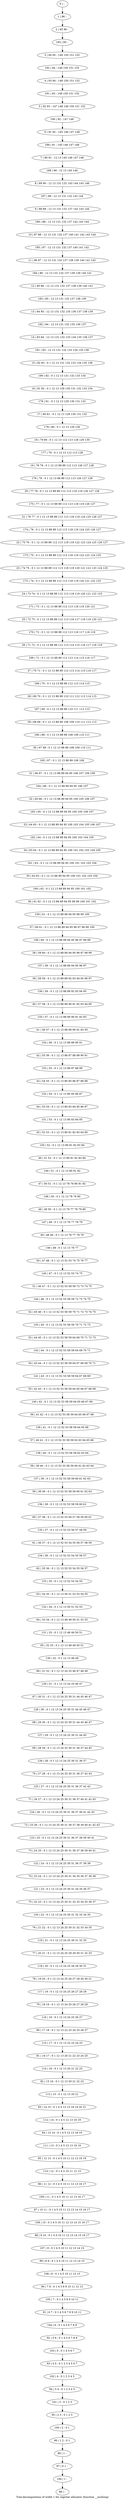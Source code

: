digraph G {
graph [label="Tree-decomposition of width 1 for register allocator (function __mullong)"]
0[label="0 | : "];
1[label="1 | 96 : "];
2[label="2 | 95 96 : "];
3[label="3 | 94 95 : 149 150 151 152 "];
4[label="4 | 93 94 : 149 150 151 152 "];
5[label="5 | 92 93 : 147 148 149 150 151 152 "];
6[label="6 | 91 92 : 145 146 147 148 "];
7[label="7 | 90 91 : 12 13 145 146 147 148 "];
8[label="8 | 89 90 : 12 13 131 132 143 144 145 146 "];
9[label="9 | 88 89 : 12 13 131 132 137 142 143 144 "];
10[label="10 | 87 88 : 12 13 131 132 137 140 141 142 143 144 "];
11[label="11 | 86 87 : 12 13 131 132 137 138 139 140 141 142 "];
12[label="12 | 85 86 : 12 13 131 132 137 138 139 140 141 "];
13[label="13 | 84 85 : 12 13 131 132 135 136 137 138 139 "];
14[label="14 | 83 84 : 12 13 131 132 133 134 135 136 137 "];
15[label="15 | 82 83 : 0 1 12 13 131 132 133 134 135 136 "];
16[label="16 | 81 82 : 0 1 12 13 129 130 131 132 133 134 "];
17[label="17 | 80 81 : 0 1 12 13 129 130 131 132 "];
18[label="18 | 79 80 : 0 1 12 13 112 113 128 129 130 "];
19[label="19 | 78 79 : 0 1 12 13 88 89 112 113 126 127 128 "];
20[label="20 | 77 78 : 0 1 12 13 88 89 112 113 118 119 126 127 128 "];
21[label="21 | 76 77 : 0 1 12 13 88 89 112 113 118 119 124 125 126 127 "];
22[label="22 | 75 76 : 0 1 12 13 88 89 112 113 118 119 122 123 124 125 126 127 "];
23[label="23 | 74 75 : 0 1 12 13 88 89 112 113 118 119 120 121 122 123 124 125 "];
24[label="24 | 73 74 : 0 1 12 13 88 89 112 113 118 119 120 121 122 123 "];
25[label="25 | 72 73 : 0 1 12 13 88 89 112 113 116 117 118 119 120 121 "];
26[label="26 | 71 72 : 0 1 12 13 88 89 112 113 114 115 116 117 118 119 "];
27[label="27 | 70 71 : 0 1 12 13 88 89 112 113 114 115 116 117 "];
28[label="28 | 69 70 : 0 1 12 13 88 89 110 111 112 113 114 115 "];
29[label="29 | 68 69 : 0 1 12 13 88 89 108 109 110 111 112 113 "];
30[label="30 | 67 68 : 0 1 12 13 88 89 108 109 110 111 "];
31[label="31 | 66 67 : 0 1 12 13 88 89 94 95 106 107 108 109 "];
32[label="32 | 65 66 : 0 1 12 13 88 89 94 95 100 105 106 107 "];
33[label="33 | 64 65 : 0 1 12 13 88 89 94 95 100 103 104 105 106 107 "];
34[label="34 | 63 64 : 0 1 12 13 88 89 94 95 100 101 102 103 104 105 "];
35[label="35 | 62 63 : 0 1 12 13 88 89 94 95 100 101 102 103 104 "];
36[label="36 | 61 62 : 0 1 12 13 88 89 94 95 98 99 100 101 102 "];
37[label="37 | 60 61 : 0 1 12 13 88 89 94 95 96 97 98 99 100 "];
38[label="38 | 59 60 : 0 1 12 13 88 89 94 95 96 97 98 99 "];
39[label="39 | 58 59 : 0 1 12 13 88 89 92 93 94 95 96 97 "];
40[label="40 | 57 58 : 0 1 12 13 88 89 90 91 92 93 94 95 "];
41[label="41 | 56 57 : 0 1 12 13 88 89 90 91 92 93 "];
42[label="42 | 55 56 : 0 1 12 13 86 87 88 89 90 91 "];
43[label="43 | 54 55 : 0 1 12 13 80 85 86 87 88 89 "];
44[label="44 | 53 54 : 0 1 12 13 80 83 84 85 86 87 "];
45[label="45 | 52 53 : 0 1 12 13 80 81 82 83 84 85 "];
46[label="46 | 51 52 : 0 1 12 13 80 81 82 83 84 "];
47[label="47 | 50 51 : 0 1 12 13 78 79 80 81 82 "];
48[label="48 | 49 50 : 0 1 12 13 76 77 78 79 80 "];
49[label="49 | 48 49 : 0 1 12 13 76 77 78 79 "];
50[label="50 | 47 48 : 0 1 12 13 52 53 74 75 76 77 "];
51[label="51 | 46 47 : 0 1 12 13 52 53 58 59 72 73 74 75 "];
52[label="52 | 45 46 : 0 1 12 13 52 53 58 59 70 71 72 73 74 75 "];
53[label="53 | 44 45 : 0 1 12 13 52 53 58 59 64 69 70 71 72 73 "];
54[label="54 | 43 44 : 0 1 12 13 52 53 58 59 64 67 68 69 70 71 "];
55[label="55 | 42 43 : 0 1 12 13 52 53 58 59 64 65 66 67 68 69 "];
56[label="56 | 41 42 : 0 1 12 13 52 53 58 59 64 65 66 67 68 "];
57[label="57 | 40 41 : 0 1 12 13 52 53 58 59 62 63 64 65 66 "];
58[label="58 | 39 40 : 0 1 12 13 52 53 58 59 60 61 62 63 64 "];
59[label="59 | 38 39 : 0 1 12 13 52 53 58 59 60 61 62 63 "];
60[label="60 | 37 38 : 0 1 12 13 52 53 56 57 58 59 60 61 "];
61[label="61 | 36 37 : 0 1 12 13 52 53 54 55 56 57 58 59 "];
62[label="62 | 35 36 : 0 1 12 13 52 53 54 55 56 57 "];
63[label="63 | 34 35 : 0 1 12 13 50 51 52 53 54 55 "];
64[label="64 | 33 34 : 0 1 12 13 48 49 50 51 52 53 "];
65[label="65 | 32 33 : 0 1 12 13 48 49 50 51 "];
66[label="66 | 31 32 : 0 1 12 13 24 25 46 47 48 49 "];
67[label="67 | 30 31 : 0 1 12 13 24 25 30 31 44 45 46 47 "];
68[label="68 | 29 30 : 0 1 12 13 24 25 30 31 44 45 46 47 "];
69[label="69 | 28 29 : 0 1 12 13 24 25 30 31 36 37 44 45 "];
70[label="70 | 27 28 : 0 1 12 13 24 25 30 31 36 37 42 43 "];
71[label="71 | 26 27 : 0 1 12 13 24 25 30 31 36 37 40 41 42 43 "];
72[label="72 | 25 26 : 0 1 12 13 24 25 30 31 36 37 38 39 40 41 42 43 "];
73[label="73 | 24 25 : 0 1 12 13 24 25 30 31 36 37 38 39 40 41 "];
74[label="74 | 23 24 : 0 1 12 13 24 25 30 31 34 35 36 37 38 39 "];
75[label="75 | 22 23 : 0 1 12 13 24 25 30 31 32 33 34 35 36 37 "];
76[label="76 | 21 22 : 0 1 12 13 24 25 30 31 32 33 34 35 "];
77[label="77 | 20 21 : 0 1 12 13 24 25 28 29 30 31 32 33 "];
78[label="78 | 19 20 : 0 1 12 13 24 25 26 27 28 29 30 31 "];
79[label="79 | 18 19 : 0 1 12 13 24 25 26 27 28 29 "];
80[label="80 | 17 18 : 0 1 12 13 22 23 24 25 26 27 "];
81[label="81 | 16 17 : 0 1 12 13 20 21 22 23 24 25 "];
82[label="82 | 15 16 : 0 1 12 13 20 21 22 23 "];
83[label="83 | 14 15 : 0 1 4 5 12 13 18 19 20 21 "];
84[label="84 | 13 14 : 0 1 4 5 12 13 18 19 "];
85[label="85 | 12 13 : 0 1 4 5 10 11 12 13 18 19 "];
86[label="86 | 11 12 : 0 1 4 5 10 11 12 13 16 17 "];
87[label="87 | 10 11 : 0 1 4 5 10 11 12 13 14 15 16 17 "];
88[label="88 | 9 10 : 0 1 4 5 10 11 12 13 14 15 16 17 "];
89[label="89 | 8 9 : 0 1 4 5 10 11 12 13 14 15 "];
90[label="90 | 7 8 : 0 1 4 5 8 9 10 11 12 13 "];
91[label="91 | 6 7 : 0 1 4 5 6 7 8 9 10 11 "];
92[label="92 | 5 6 : 0 1 4 5 6 7 8 9 "];
93[label="93 | 4 5 : 0 1 2 3 4 5 6 7 "];
94[label="94 | 3 4 : 0 1 2 3 4 5 "];
95[label="95 | 2 3 : 0 1 2 3 "];
96[label="96 | 1 2 : 0 1 "];
97[label="97 | 0 1 : "];
98[label="98 | : "];
99[label="99 | 1 : "];
100[label="100 | 2 : 0 1 "];
101[label="101 | 3 : 0 1 2 3 "];
102[label="102 | 4 : 0 1 2 3 4 5 "];
103[label="103 | 5 : 0 1 4 5 6 7 "];
104[label="104 | 6 : 0 1 4 5 6 7 8 9 "];
105[label="105 | 7 : 0 1 4 5 8 9 10 11 "];
106[label="106 | 8 : 0 1 4 5 10 11 12 13 "];
107[label="107 | 9 : 0 1 4 5 10 11 12 13 14 15 "];
108[label="108 | 10 : 0 1 4 5 10 11 12 13 14 15 16 17 "];
109[label="109 | 11 : 0 1 4 5 10 11 12 13 16 17 "];
110[label="110 | 12 : 0 1 4 5 10 11 12 13 "];
111[label="111 | 13 : 0 1 4 5 12 13 18 19 "];
112[label="112 | 14 : 0 1 4 5 12 13 18 19 "];
113[label="113 | 15 : 0 1 12 13 20 21 "];
114[label="114 | 16 : 0 1 12 13 20 21 22 23 "];
115[label="115 | 17 : 0 1 12 13 22 23 24 25 "];
116[label="116 | 18 : 0 1 12 13 24 25 26 27 "];
117[label="117 | 19 : 0 1 12 13 24 25 26 27 28 29 "];
118[label="118 | 20 : 0 1 12 13 24 25 28 29 30 31 "];
119[label="119 | 21 : 0 1 12 13 24 25 30 31 32 33 "];
120[label="120 | 22 : 0 1 12 13 24 25 30 31 32 33 34 35 "];
121[label="121 | 23 : 0 1 12 13 24 25 30 31 34 35 36 37 "];
122[label="122 | 24 : 0 1 12 13 24 25 30 31 36 37 38 39 "];
123[label="123 | 25 : 0 1 12 13 24 25 30 31 36 37 38 39 40 41 "];
124[label="124 | 26 : 0 1 12 13 24 25 30 31 36 37 40 41 42 43 "];
125[label="125 | 27 : 0 1 12 13 24 25 30 31 36 37 42 43 "];
126[label="126 | 28 : 0 1 12 13 24 25 30 31 36 37 "];
127[label="127 | 29 : 0 1 12 13 24 25 30 31 44 45 "];
128[label="128 | 30 : 0 1 12 13 24 25 30 31 44 45 46 47 "];
129[label="129 | 31 : 0 1 12 13 24 25 46 47 "];
130[label="130 | 32 : 0 1 12 13 48 49 "];
131[label="131 | 33 : 0 1 12 13 48 49 50 51 "];
132[label="132 | 34 : 0 1 12 13 50 51 52 53 "];
133[label="133 | 35 : 0 1 12 13 52 53 54 55 "];
134[label="134 | 36 : 0 1 12 13 52 53 54 55 56 57 "];
135[label="135 | 37 : 0 1 12 13 52 53 56 57 58 59 "];
136[label="136 | 38 : 0 1 12 13 52 53 58 59 60 61 "];
137[label="137 | 39 : 0 1 12 13 52 53 58 59 60 61 62 63 "];
138[label="138 | 40 : 0 1 12 13 52 53 58 59 62 63 64 "];
139[label="139 | 41 : 0 1 12 13 52 53 58 59 64 65 66 "];
140[label="140 | 42 : 0 1 12 13 52 53 58 59 64 65 66 67 68 "];
141[label="141 | 43 : 0 1 12 13 52 53 58 59 64 67 68 69 "];
142[label="142 | 44 : 0 1 12 13 52 53 58 59 64 69 70 71 "];
143[label="143 | 45 : 0 1 12 13 52 53 58 59 70 71 72 73 "];
144[label="144 | 46 : 0 1 12 13 52 53 58 59 72 73 74 75 "];
145[label="145 | 47 : 0 1 12 13 52 53 74 75 "];
146[label="146 | 48 : 0 1 12 13 76 77 "];
147[label="147 | 49 : 0 1 12 13 76 77 78 79 "];
148[label="148 | 50 : 0 1 12 13 78 79 80 "];
149[label="149 | 51 : 0 1 12 13 80 81 82 "];
150[label="150 | 52 : 0 1 12 13 80 81 82 83 84 "];
151[label="151 | 53 : 0 1 12 13 80 83 84 85 "];
152[label="152 | 54 : 0 1 12 13 80 85 86 87 "];
153[label="153 | 55 : 0 1 12 13 86 87 88 89 "];
154[label="154 | 56 : 0 1 12 13 88 89 90 91 "];
155[label="155 | 57 : 0 1 12 13 88 89 90 91 92 93 "];
156[label="156 | 58 : 0 1 12 13 88 89 92 93 94 95 "];
157[label="157 | 59 : 0 1 12 13 88 89 94 95 96 97 "];
158[label="158 | 60 : 0 1 12 13 88 89 94 95 96 97 98 99 "];
159[label="159 | 61 : 0 1 12 13 88 89 94 95 98 99 100 "];
160[label="160 | 62 : 0 1 12 13 88 89 94 95 100 101 102 "];
161[label="161 | 63 : 0 1 12 13 88 89 94 95 100 101 102 103 104 "];
162[label="162 | 64 : 0 1 12 13 88 89 94 95 100 103 104 105 "];
163[label="163 | 65 : 0 1 12 13 88 89 94 95 100 105 106 107 "];
164[label="164 | 66 : 0 1 12 13 88 89 94 95 106 107 "];
165[label="165 | 67 : 0 1 12 13 88 89 108 109 "];
166[label="166 | 68 : 0 1 12 13 88 89 108 109 110 111 "];
167[label="167 | 69 : 0 1 12 13 88 89 110 111 112 113 "];
168[label="168 | 70 : 0 1 12 13 88 89 112 113 114 115 "];
169[label="169 | 71 : 0 1 12 13 88 89 112 113 114 115 116 117 "];
170[label="170 | 72 : 0 1 12 13 88 89 112 113 116 117 118 119 "];
171[label="171 | 73 : 0 1 12 13 88 89 112 113 118 119 120 121 "];
172[label="172 | 74 : 0 1 12 13 88 89 112 113 118 119 120 121 122 123 "];
173[label="173 | 75 : 0 1 12 13 88 89 112 113 118 119 122 123 124 125 "];
174[label="174 | 76 : 0 1 12 13 88 89 112 113 118 119 124 125 126 127 "];
175[label="175 | 77 : 0 1 12 13 88 89 112 113 118 119 126 127 "];
176[label="176 | 78 : 0 1 12 13 88 89 112 113 126 127 128 "];
177[label="177 | 79 : 0 1 12 13 112 113 128 "];
178[label="178 | 80 : 0 1 12 13 129 130 "];
179[label="179 | 81 : 0 1 12 13 129 130 131 132 "];
180[label="180 | 82 : 0 1 12 13 131 132 133 134 "];
181[label="181 | 83 : 12 13 131 132 133 134 135 136 "];
182[label="182 | 84 : 12 13 131 132 135 136 137 "];
183[label="183 | 85 : 12 13 131 132 137 138 139 "];
184[label="184 | 86 : 12 13 131 132 137 138 139 140 141 "];
185[label="185 | 87 : 12 13 131 132 137 140 141 142 "];
186[label="186 | 88 : 12 13 131 132 137 142 143 144 "];
187[label="187 | 89 : 12 13 131 132 143 144 "];
188[label="188 | 90 : 12 13 145 146 "];
189[label="189 | 91 : 145 146 147 148 "];
190[label="190 | 92 : 147 148 "];
191[label="191 | 93 : 149 150 151 152 "];
192[label="192 | 94 : 149 150 151 152 "];
193[label="193 | 95 : "];
194[label="194 | 1 : "];
0->1 ;
1->2 ;
99->97 ;
96->99 ;
100->96 ;
95->100 ;
101->95 ;
94->101 ;
102->94 ;
93->102 ;
103->93 ;
92->103 ;
104->92 ;
91->104 ;
105->91 ;
90->105 ;
106->90 ;
89->106 ;
107->89 ;
88->107 ;
108->88 ;
87->108 ;
109->87 ;
86->109 ;
110->86 ;
85->110 ;
111->85 ;
84->111 ;
112->84 ;
83->112 ;
113->83 ;
82->113 ;
114->82 ;
81->114 ;
115->81 ;
80->115 ;
116->80 ;
79->116 ;
117->79 ;
78->117 ;
118->78 ;
77->118 ;
119->77 ;
76->119 ;
120->76 ;
75->120 ;
121->75 ;
74->121 ;
122->74 ;
73->122 ;
123->73 ;
72->123 ;
124->72 ;
71->124 ;
125->71 ;
70->125 ;
126->70 ;
69->126 ;
127->69 ;
68->127 ;
128->68 ;
67->128 ;
129->67 ;
66->129 ;
130->66 ;
65->130 ;
131->65 ;
64->131 ;
132->64 ;
63->132 ;
133->63 ;
62->133 ;
134->62 ;
61->134 ;
135->61 ;
60->135 ;
136->60 ;
59->136 ;
137->59 ;
58->137 ;
138->58 ;
57->138 ;
139->57 ;
56->139 ;
140->56 ;
55->140 ;
141->55 ;
54->141 ;
142->54 ;
53->142 ;
143->53 ;
52->143 ;
144->52 ;
51->144 ;
145->51 ;
50->145 ;
146->50 ;
49->146 ;
147->49 ;
48->147 ;
148->48 ;
47->148 ;
149->47 ;
46->149 ;
150->46 ;
45->150 ;
151->45 ;
44->151 ;
152->44 ;
43->152 ;
153->43 ;
42->153 ;
154->42 ;
41->154 ;
155->41 ;
40->155 ;
156->40 ;
39->156 ;
157->39 ;
38->157 ;
158->38 ;
37->158 ;
159->37 ;
36->159 ;
160->36 ;
35->160 ;
161->35 ;
34->161 ;
162->34 ;
33->162 ;
163->33 ;
32->163 ;
164->32 ;
31->164 ;
165->31 ;
30->165 ;
166->30 ;
29->166 ;
167->29 ;
28->167 ;
168->28 ;
27->168 ;
169->27 ;
26->169 ;
170->26 ;
25->170 ;
171->25 ;
24->171 ;
172->24 ;
23->172 ;
173->23 ;
22->173 ;
174->22 ;
21->174 ;
175->21 ;
20->175 ;
176->20 ;
19->176 ;
177->19 ;
18->177 ;
178->18 ;
17->178 ;
179->17 ;
16->179 ;
180->16 ;
15->180 ;
181->15 ;
14->181 ;
182->14 ;
13->182 ;
183->13 ;
12->183 ;
184->12 ;
11->184 ;
185->11 ;
10->185 ;
186->10 ;
9->186 ;
187->9 ;
8->187 ;
188->8 ;
7->188 ;
189->7 ;
6->189 ;
190->6 ;
5->190 ;
191->5 ;
4->191 ;
192->4 ;
3->192 ;
193->3 ;
2->193 ;
194->98 ;
97->194 ;
}
